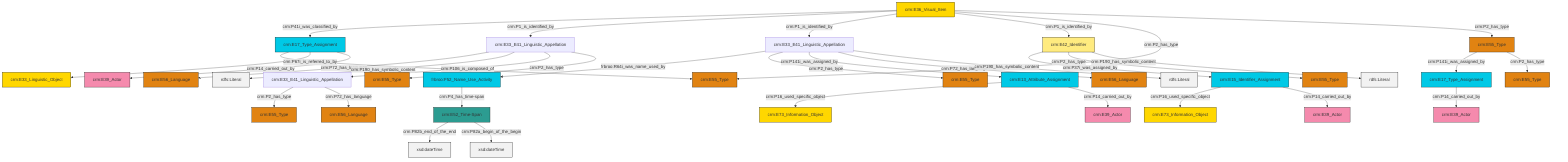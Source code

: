 graph TD
classDef Literal fill:#f2f2f2,stroke:#000000;
classDef CRM_Entity fill:#FFFFFF,stroke:#000000;
classDef Temporal_Entity fill:#00C9E6, stroke:#000000;
classDef Type fill:#E18312, stroke:#000000;
classDef Time-Span fill:#2C9C91, stroke:#000000;
classDef Appellation fill:#FFEB7F, stroke:#000000;
classDef Place fill:#008836, stroke:#000000;
classDef Persistent_Item fill:#B266B2, stroke:#000000;
classDef Conceptual_Object fill:#FFD700, stroke:#000000;
classDef Physical_Thing fill:#D2B48C, stroke:#000000;
classDef Actor fill:#f58aad, stroke:#000000;
classDef PC_Classes fill:#4ce600, stroke:#000000;
classDef Multi fill:#cccccc,stroke:#000000;

4["crm:E36_Visual_Item"]:::Conceptual_Object -->|crm:P41i_was_classified_by| 5["crm:E17_Type_Assignment"]:::Temporal_Entity
6["crm:E33_E41_Linguistic_Appellation"]:::Default -->|frbroo:R64i_was_name_used_by| 7["frbroo:F52_Name_Use_Activity"]:::Temporal_Entity
5["crm:E17_Type_Assignment"]:::Temporal_Entity -->|crm:P42_assigned| 8["crm:E55_Type"]:::Type
11["crm:E33_E41_Linguistic_Appellation"]:::Default -->|crm:P72_has_language| 12["crm:E56_Language"]:::Type
0["crm:E52_Time-Span"]:::Time-Span -->|crm:P82b_end_of_the_end| 13[xsd:dateTime]:::Literal
16["crm:E15_Identifier_Assignment"]:::Temporal_Entity -->|crm:P16_used_specific_object| 17["crm:E73_Information_Object"]:::Conceptual_Object
11["crm:E33_E41_Linguistic_Appellation"]:::Default -->|crm:P190_has_symbolic_content| 18[rdfs:Literal]:::Literal
6["crm:E33_E41_Linguistic_Appellation"]:::Default -->|crm:P2_has_type| 19["crm:E55_Type"]:::Type
20["crm:E33_E41_Linguistic_Appellation"]:::Default -->|crm:P2_has_type| 21["crm:E55_Type"]:::Type
11["crm:E33_E41_Linguistic_Appellation"]:::Default -->|crm:P106_is_composed_of| 20["crm:E33_E41_Linguistic_Appellation"]:::Default
24["crm:E42_Identifier"]:::Appellation -->|crm:P37i_was_assigned_by| 16["crm:E15_Identifier_Assignment"]:::Temporal_Entity
5["crm:E17_Type_Assignment"]:::Temporal_Entity -->|crm:P67i_is_referred_to_by| 22["crm:E33_Linguistic_Object"]:::Conceptual_Object
0["crm:E52_Time-Span"]:::Time-Span -->|crm:P82a_begin_of_the_begin| 26[xsd:dateTime]:::Literal
20["crm:E33_E41_Linguistic_Appellation"]:::Default -->|crm:P72_has_language| 27["crm:E56_Language"]:::Type
28["crm:E13_Attribute_Assignment"]:::Temporal_Entity -->|crm:P16_used_specific_object| 29["crm:E73_Information_Object"]:::Conceptual_Object
4["crm:E36_Visual_Item"]:::Conceptual_Object -->|crm:P1_is_identified_by| 11["crm:E33_E41_Linguistic_Appellation"]:::Default
24["crm:E42_Identifier"]:::Appellation -->|crm:P2_has_type| 33["crm:E55_Type"]:::Type
4["crm:E36_Visual_Item"]:::Conceptual_Object -->|crm:P1_is_identified_by| 6["crm:E33_E41_Linguistic_Appellation"]:::Default
6["crm:E33_E41_Linguistic_Appellation"]:::Default -->|crm:P141i_was_assigned_by| 28["crm:E13_Attribute_Assignment"]:::Temporal_Entity
6["crm:E33_E41_Linguistic_Appellation"]:::Default -->|crm:P72_has_language| 39["crm:E56_Language"]:::Type
28["crm:E13_Attribute_Assignment"]:::Temporal_Entity -->|crm:P14_carried_out_by| 40["crm:E39_Actor"]:::Actor
4["crm:E36_Visual_Item"]:::Conceptual_Object -->|crm:P1_is_identified_by| 24["crm:E42_Identifier"]:::Appellation
4["crm:E36_Visual_Item"]:::Conceptual_Object -->|crm:P2_has_type| 8["crm:E55_Type"]:::Type
16["crm:E15_Identifier_Assignment"]:::Temporal_Entity -->|crm:P14_carried_out_by| 37["crm:E39_Actor"]:::Actor
6["crm:E33_E41_Linguistic_Appellation"]:::Default -->|crm:P190_has_symbolic_content| 48[rdfs:Literal]:::Literal
24["crm:E42_Identifier"]:::Appellation -->|crm:P190_has_symbolic_content| 50[rdfs:Literal]:::Literal
52["crm:E55_Type"]:::Type -->|crm:P141i_was_assigned_by| 9["crm:E17_Type_Assignment"]:::Temporal_Entity
11["crm:E33_E41_Linguistic_Appellation"]:::Default -->|crm:P2_has_type| 56["crm:E55_Type"]:::Type
9["crm:E17_Type_Assignment"]:::Temporal_Entity -->|crm:P14_carried_out_by| 2["crm:E39_Actor"]:::Actor
7["frbroo:F52_Name_Use_Activity"]:::Temporal_Entity -->|crm:P4_has_time-span| 0["crm:E52_Time-Span"]:::Time-Span
4["crm:E36_Visual_Item"]:::Conceptual_Object -->|crm:P2_has_type| 52["crm:E55_Type"]:::Type
5["crm:E17_Type_Assignment"]:::Temporal_Entity -->|crm:P14_carried_out_by| 14["crm:E39_Actor"]:::Actor
52["crm:E55_Type"]:::Type -->|crm:P2_has_type| 31["crm:E55_Type"]:::Type
